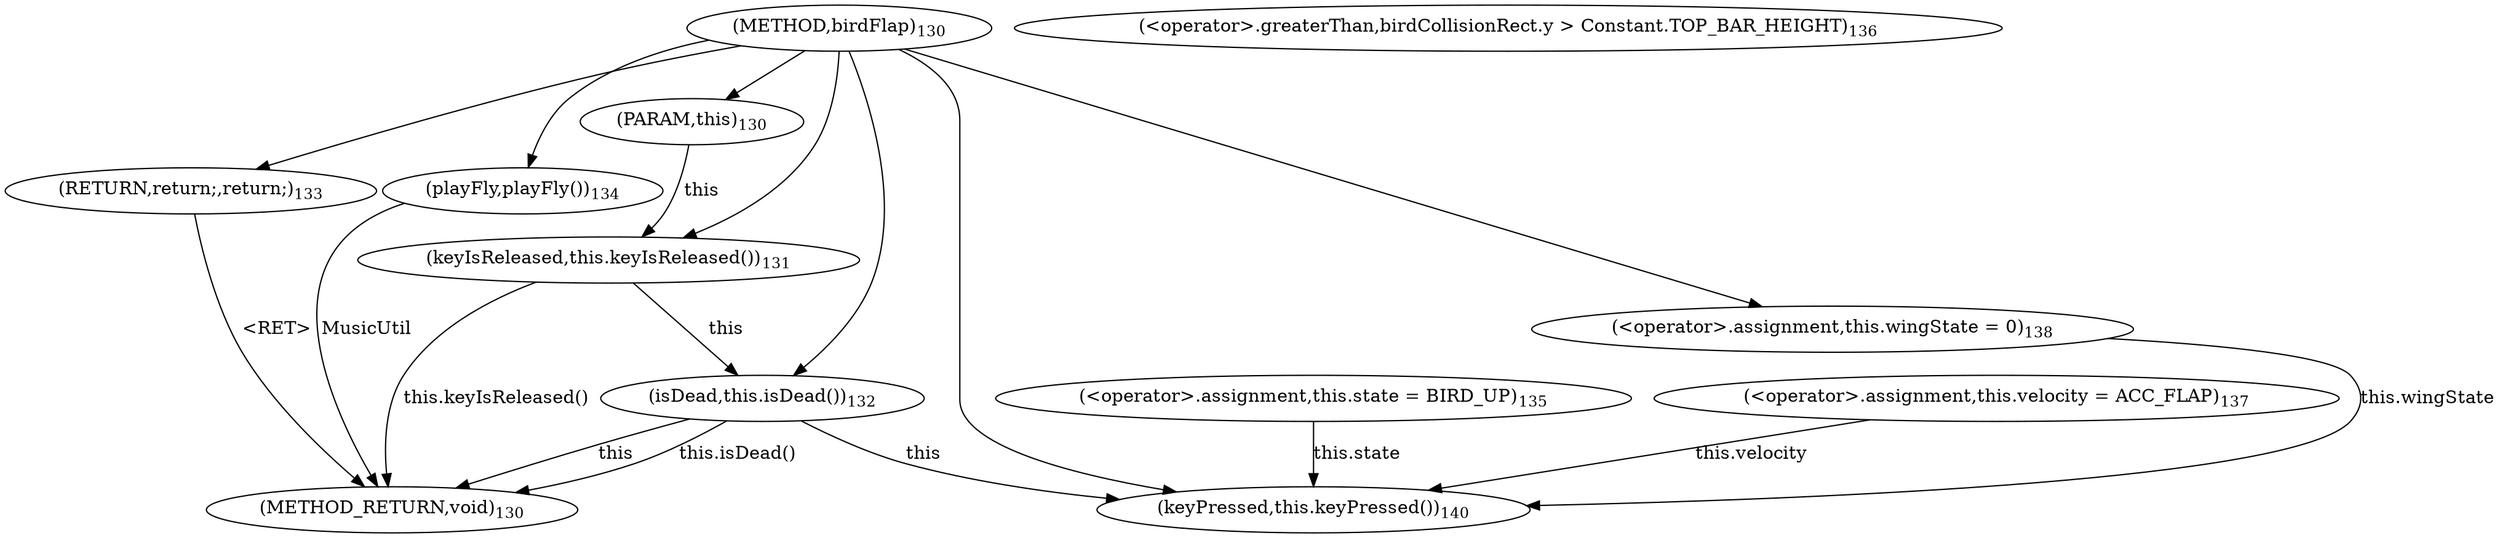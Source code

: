 digraph "birdFlap" {  
"578" [label = <(METHOD,birdFlap)<SUB>130</SUB>> ]
"621" [label = <(METHOD_RETURN,void)<SUB>130</SUB>> ]
"11" [label = <(PARAM,this)<SUB>130</SUB>> ]
"581" [label = <(keyIsReleased,this.keyIsReleased())<SUB>131</SUB>> ]
"581" [label = <(keyIsReleased,this.keyIsReleased())<SUB>131</SUB>> ]
"586" [label = <(playFly,playFly())<SUB>134</SUB>> ]
"588" [label = <(&lt;operator&gt;.assignment,this.state = BIRD_UP)<SUB>135</SUB>> ]
"618" [label = <(keyPressed,this.keyPressed())<SUB>140</SUB>> ]
"584" [label = <(isDead,this.isDead())<SUB>132</SUB>> ]
"585" [label = <(RETURN,return;,return;)<SUB>133</SUB>> ]
"586" [label = <(playFly,playFly())<SUB>134</SUB>> ]
"588" [label = <(&lt;operator&gt;.assignment,this.state = BIRD_UP)<SUB>135</SUB>> ]
"588" [label = <(&lt;operator&gt;.assignment,this.state = BIRD_UP)<SUB>135</SUB>> ]
"596" [label = <(&lt;operator&gt;.greaterThan,birdCollisionRect.y &gt; Constant.TOP_BAR_HEIGHT)<SUB>136</SUB>> ]
"618" [label = <(keyPressed,this.keyPressed())<SUB>140</SUB>> ]
"584" [label = <(isDead,this.isDead())<SUB>132</SUB>> ]
"596" [label = <(&lt;operator&gt;.greaterThan,birdCollisionRect.y &gt; Constant.TOP_BAR_HEIGHT)<SUB>136</SUB>> ]
"596" [label = <(&lt;operator&gt;.greaterThan,birdCollisionRect.y &gt; Constant.TOP_BAR_HEIGHT)<SUB>136</SUB>> ]
"606" [label = <(&lt;operator&gt;.assignment,this.velocity = ACC_FLAP)<SUB>137</SUB>> ]
"613" [label = <(&lt;operator&gt;.assignment,this.wingState = 0)<SUB>138</SUB>> ]
"606" [label = <(&lt;operator&gt;.assignment,this.velocity = ACC_FLAP)<SUB>137</SUB>> ]
"606" [label = <(&lt;operator&gt;.assignment,this.velocity = ACC_FLAP)<SUB>137</SUB>> ]
"613" [label = <(&lt;operator&gt;.assignment,this.wingState = 0)<SUB>138</SUB>> ]
"613" [label = <(&lt;operator&gt;.assignment,this.wingState = 0)<SUB>138</SUB>> ]
  "585" -> "621"  [ label = "&lt;RET&gt;"] 
  "581" -> "621"  [ label = "this.keyIsReleased()"] 
  "584" -> "621"  [ label = "this"] 
  "584" -> "621"  [ label = "this.isDead()"] 
  "586" -> "621"  [ label = "MusicUtil"] 
  "578" -> "11" 
  "11" -> "581"  [ label = "this"] 
  "578" -> "581" 
  "578" -> "585" 
  "578" -> "586" 
  "584" -> "618"  [ label = "this"] 
  "588" -> "618"  [ label = "this.state"] 
  "606" -> "618"  [ label = "this.velocity"] 
  "613" -> "618"  [ label = "this.wingState"] 
  "578" -> "618" 
  "581" -> "584"  [ label = "this"] 
  "578" -> "584" 
  "578" -> "613" 
}
